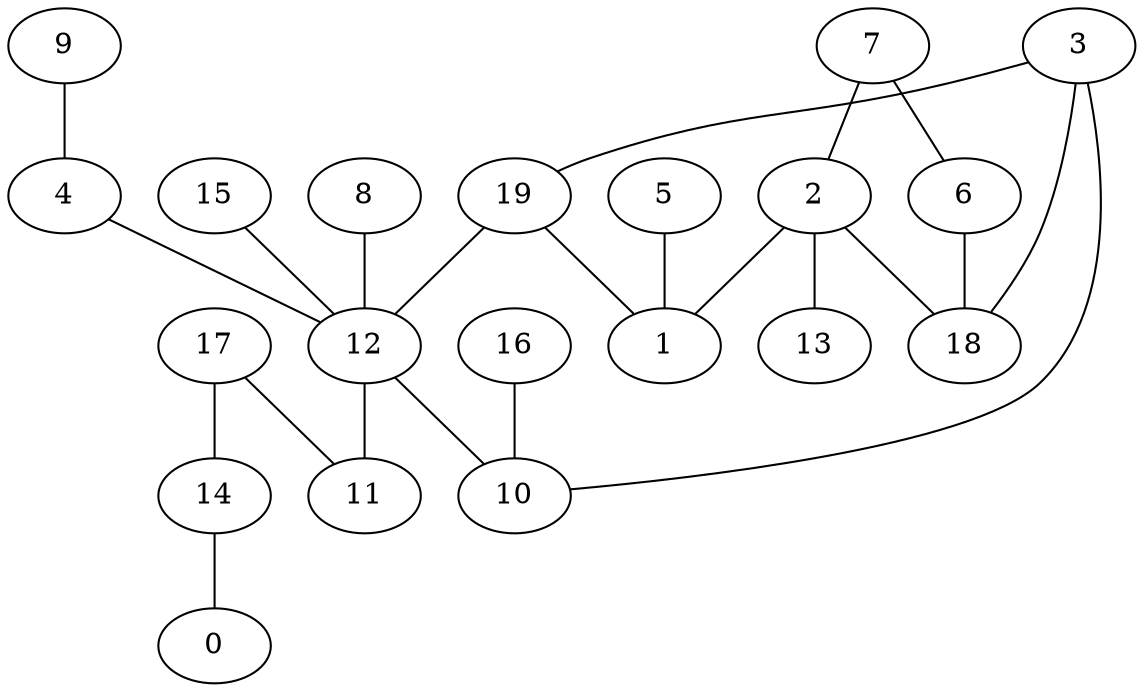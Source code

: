 digraph GG_graph {

subgraph G_graph {
edge [color = black]
"5" -> "1" [dir = none]
"14" -> "0" [dir = none]
"9" -> "4" [dir = none]
"6" -> "18" [dir = none]
"19" -> "1" [dir = none]
"12" -> "11" [dir = none]
"12" -> "10" [dir = none]
"2" -> "13" [dir = none]
"2" -> "18" [dir = none]
"8" -> "12" [dir = none]
"3" -> "19" [dir = none]
"3" -> "18" [dir = none]
"3" -> "10" [dir = none]
"16" -> "10" [dir = none]
"4" -> "12" [dir = none]
"15" -> "12" [dir = none]
"17" -> "14" [dir = none]
"17" -> "11" [dir = none]
"7" -> "2" [dir = none]
"2" -> "1" [dir = none]
"19" -> "12" [dir = none]
"7" -> "6" [dir = none]
}

}
